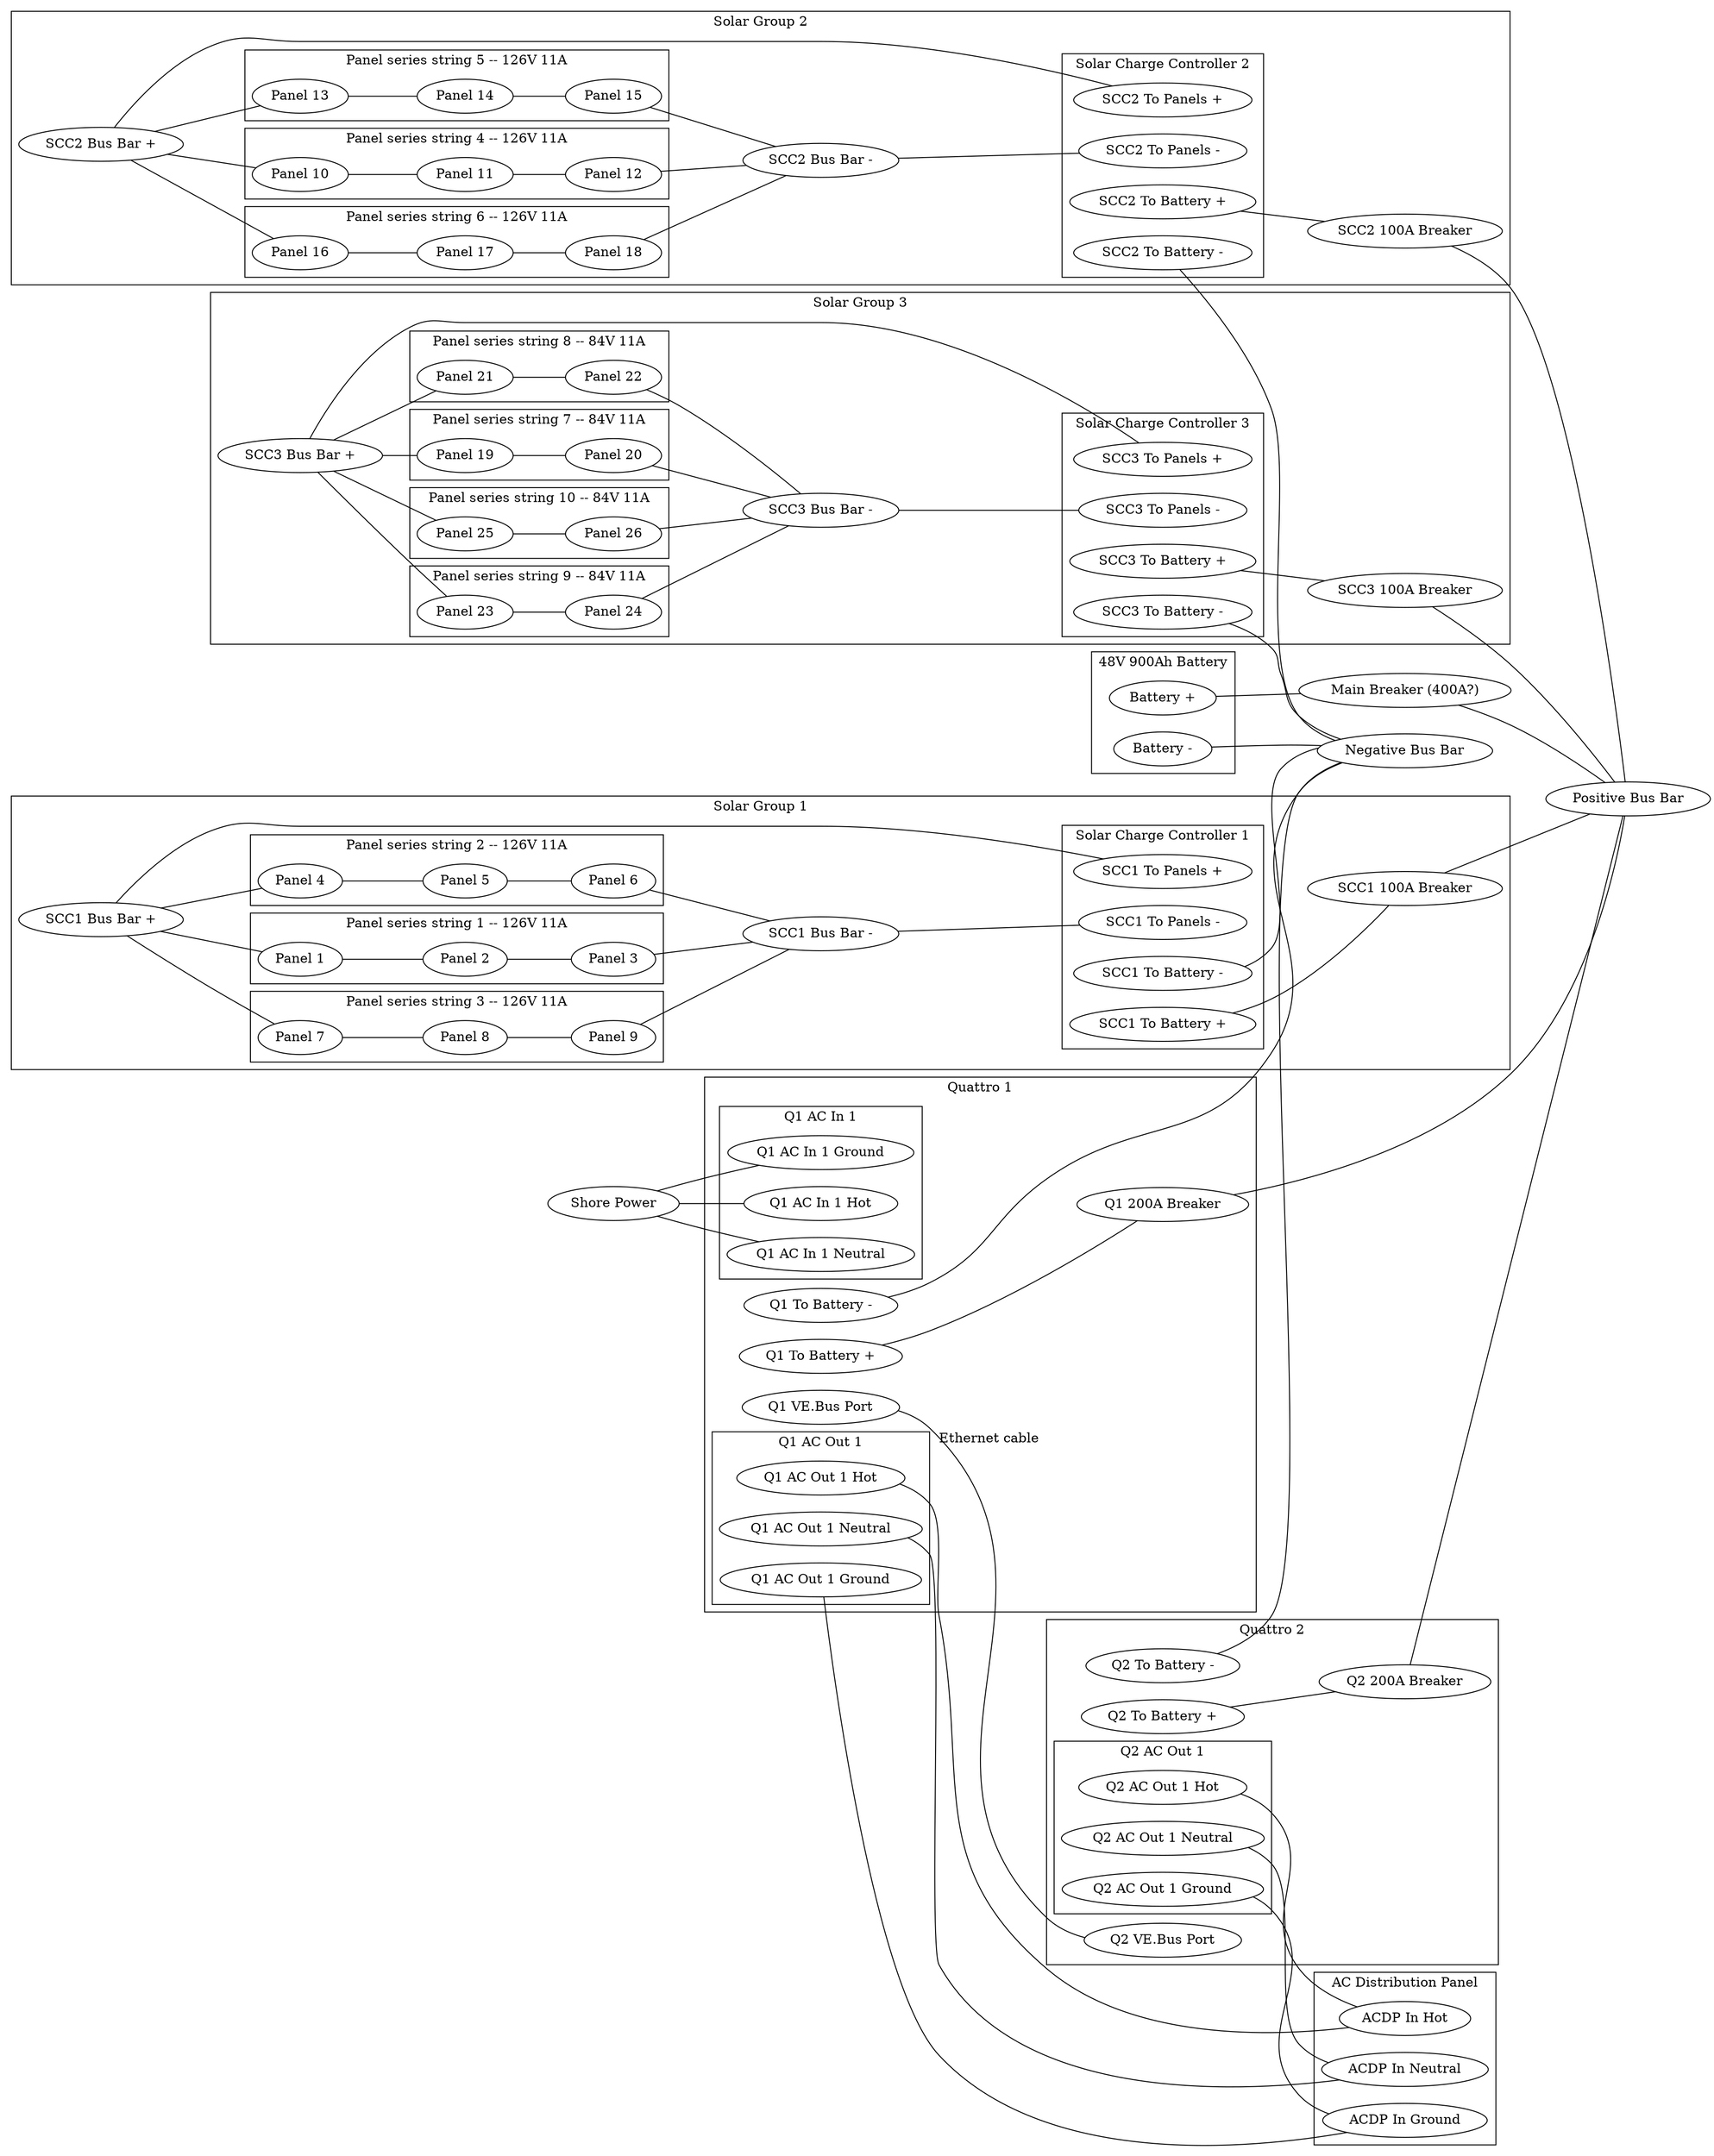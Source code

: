 graph Main {
    rankdir=LR;
    subgraph cluster_battery {
        label="48V 900Ah Battery";
        "Battery +";
        "Battery -";
    }
    "Main Breaker"[label="Main Breaker (400A?)"]
    "Battery +" -- "Main Breaker";
    "Main Breaker" -- "Positive Bus Bar";
    "Battery -" -- "Negative Bus Bar";
    "SCC1 Bus Bar +" -- "Panel 1" -- "Panel 2" -- "Panel 3" -- "SCC1 Bus Bar -";
    "SCC1 Bus Bar +" -- "Panel 4" -- "Panel 5" -- "Panel 6" -- "SCC1 Bus Bar -";
    "SCC1 Bus Bar +" -- "Panel 7" -- "Panel 8" -- "Panel 9" -- "SCC1 Bus Bar -";
    "SCC2 Bus Bar +" -- "Panel 10" -- "Panel 11" -- "Panel 12" -- "SCC2 Bus Bar -";
    "SCC2 Bus Bar +" -- "Panel 13" -- "Panel 14" -- "Panel 15" -- "SCC2 Bus Bar -";
    "SCC2 Bus Bar +" -- "Panel 16" -- "Panel 17" -- "Panel 18" -- "SCC2 Bus Bar -";
    "SCC3 Bus Bar +" -- "Panel 19" -- "Panel 20" -- "SCC3 Bus Bar -";
    "SCC3 Bus Bar +" -- "Panel 21" -- "Panel 22" -- "SCC3 Bus Bar -";
    "SCC3 Bus Bar +" -- "Panel 23" -- "Panel 24" -- "SCC3 Bus Bar -";
    "SCC3 Bus Bar +" -- "Panel 25" -- "Panel 26" -- "SCC3 Bus Bar -";
    "SCC1 Bus Bar +" -- "SCC1 To Panels +";
    "SCC1 Bus Bar -" -- "SCC1 To Panels -";
    "SCC2 Bus Bar +" -- "SCC2 To Panels +";
    "SCC2 Bus Bar -" -- "SCC2 To Panels -";
    "SCC3 Bus Bar +" -- "SCC3 To Panels +";
    "SCC3 Bus Bar -" -- "SCC3 To Panels -";
    subgraph cluster_solar_group_1 {
        label="Solar Group 1";
        subgraph cluster_scc1 {
            label="Solar Charge Controller 1";
            "SCC1 To Panels +";
            "SCC1 To Panels -";
            "SCC1 To Battery +"
            "SCC1 To Battery -"
        }
        subgraph cluster_panel_series_1 {
            label="Panel series string 1 -- 126V 11A"
            "Panel 1";
            "Panel 2";
            "Panel 3";
        }
        subgraph cluster_panel_series_2 {
            label="Panel series string 2 -- 126V 11A"
            "Panel 4";
            "Panel 5";
            "Panel 6";
        }
        subgraph cluster_panel_series_3 {
            label="Panel series string 3 -- 126V 11A"
            "Panel 7";
            "Panel 8";
            "Panel 9";
        }
        "SCC1 100A Breaker"
        "SCC1 Bus Bar +"
        "SCC1 Bus Bar -"
    }
        subgraph cluster_solar_group_2 {
        label="Solar Group 2";
        subgraph cluster_scc2 {
            label="Solar Charge Controller 2";
            "SCC2 To Panels +";
            "SCC2 To Panels -";
            "SCC2 To Battery +"
            "SCC2 To Battery -"
        }
        subgraph cluster_panel_series_4 {
            label="Panel series string 4 -- 126V 11A"
            "Panel 10";
            "Panel 11";
            "Panel 12";
        }
        subgraph cluster_panel_series_5 {
            label="Panel series string 5 -- 126V 11A"
            "Panel 13";
            "Panel 14";
            "Panel 15";
        }
        subgraph cluster_panel_series_6 {
            label="Panel series string 6 -- 126V 11A"
            "Panel 16";
            "Panel 17";
            "Panel 18";
        }
        "SCC2 100A Breaker"
        "SCC2 Bus Bar +"
        "SCC2 Bus Bar -"
    }
        subgraph cluster_solar_group_3 {
        label="Solar Group 3";
        subgraph cluster_scc3 {
            label="Solar Charge Controller 3";
            "SCC3 To Panels +";
            "SCC3 To Panels -";
            "SCC3 To Battery +"
            "SCC3 To Battery -"
        }
        subgraph cluster_panel_series_7 {
            label="Panel series string 7 -- 84V 11A"
            "Panel 19";
            "Panel 20";
        }
        subgraph cluster_panel_series_8 {
            label="Panel series string 8 -- 84V 11A"
            "Panel 21";
            "Panel 22";
        }
        subgraph cluster_panel_series_9 {
            label="Panel series string 9 -- 84V 11A"
            "Panel 23";
            "Panel 24";
        }
        subgraph cluster_panel_series_10 {
            label="Panel series string 10 -- 84V 11A"
            "Panel 25";
            "Panel 26";
        }
        "SCC3 100A Breaker"
        "SCC3 Bus Bar +"
        "SCC3 Bus Bar -"
    }
    "SCC1 To Battery +" -- "SCC1 100A Breaker";
    "SCC1 100A Breaker" -- "Positive Bus Bar";
    "SCC1 To Battery -" -- "Negative Bus Bar";
    "SCC2 To Battery +" -- "SCC2 100A Breaker";
    "SCC2 100A Breaker" -- "Positive Bus Bar";
    "SCC2 To Battery -" -- "Negative Bus Bar";
    "SCC3 To Battery +" -- "SCC3 100A Breaker";
    "SCC3 100A Breaker" -- "Positive Bus Bar";
    "SCC3 To Battery -" -- "Negative Bus Bar";
    subgraph cluster_ac_distribution_panel {
        label="AC Distribution Panel"
        "ACDP In Hot";
        "ACDP In Neutral";
        "ACDP In Ground";
    }
    subgraph cluster_quattro_1 {
        label="Quattro 1";
        subgraph cluster_q1_acin1 {
            label="Q1 AC In 1"
            "Q1 AC In 1 Hot";
            "Q1 AC In 1 Neutral";
            "Q1 AC In 1 Ground";
        }
        subgraph cluster_q1_acout1 {
            label="Q1 AC Out 1"
            "Q1 AC Out 1 Hot";
            "Q1 AC Out 1 Neutral";
            "Q1 AC Out 1 Ground";
        }
        "Q1 To Battery +" -- "Q1 200A Breaker";
        "Q1 To Battery -";
        "Q1 VE.Bus Port";
    }
    subgraph cluster_quattro_2 {
        label="Quattro 2";
        subgraph cluster_q1_acout1 {
            label="Q2 AC Out 1"
            "Q2 AC Out 1 Hot";
            "Q2 AC Out 1 Neutral";
            "Q2 AC Out 1 Ground";
        }
        "Q2 To Battery +" -- "Q2 200A Breaker";
        "Q2 To Battery -";
        "Q2 VE.Bus Port";
    }
    "Q1 AC Out 1 Hot" -- "ACDP In Hot";
    "Q1 AC Out 1 Neutral" -- "ACDP In Neutral";
    "Q1 AC Out 1 Ground" -- "ACDP In Ground";
    "Q2 AC Out 1 Hot" -- "ACDP In Hot";
    "Q2 AC Out 1 Neutral" -- "ACDP In Neutral";
    "Q2 AC Out 1 Ground" -- "ACDP In Ground";
    "Shore Power" -- "Q1 AC In 1 Hot";
    "Shore Power" -- "Q1 AC In 1 Neutral";
    "Shore Power" -- "Q1 AC In 1 Ground";
    "Q1 200A Breaker" -- "Positive Bus Bar";
    "Q1 To Battery -" -- "Negative Bus Bar";
    "Q2 200A Breaker" -- "Positive Bus Bar";
    "Q2 To Battery -" -- "Negative Bus Bar";
    "Q1 VE.Bus Port" -- "Q2 VE.Bus Port"[label="Ethernet cable"]
}